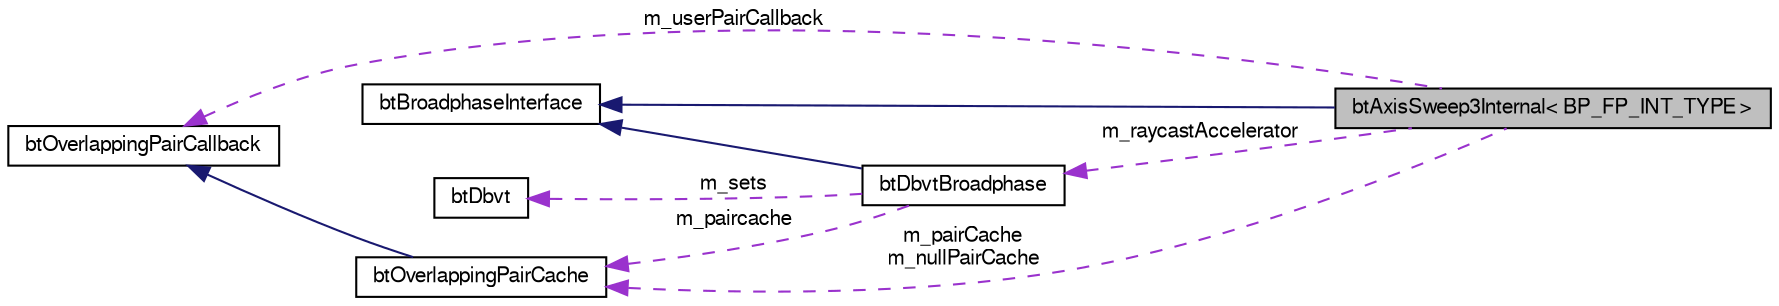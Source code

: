 digraph G
{
  bgcolor="transparent";
  edge [fontname="FreeSans",fontsize=10,labelfontname="FreeSans",labelfontsize=10];
  node [fontname="FreeSans",fontsize=10,shape=record];
  rankdir=LR;
  Node1 [label="btAxisSweep3Internal\< BP_FP_INT_TYPE \>",height=0.2,width=0.4,color="black", fillcolor="grey75", style="filled" fontcolor="black"];
  Node2 -> Node1 [dir=back,color="midnightblue",fontsize=10,style="solid"];
  Node2 [label="btBroadphaseInterface",height=0.2,width=0.4,color="black",URL="$classbt_broadphase_interface.html"];
  Node3 -> Node1 [dir=back,color="darkorchid3",fontsize=10,style="dashed",label="m_userPairCallback"];
  Node3 [label="btOverlappingPairCallback",height=0.2,width=0.4,color="black",URL="$classbt_overlapping_pair_callback.html",tooltip="The btOverlappingPairCallback class is an additional optional broadphase user callback..."];
  Node4 -> Node1 [dir=back,color="darkorchid3",fontsize=10,style="dashed",label="m_pairCache\nm_nullPairCache"];
  Node4 [label="btOverlappingPairCache",height=0.2,width=0.4,color="black",URL="$classbt_overlapping_pair_cache.html"];
  Node3 -> Node4 [dir=back,color="midnightblue",fontsize=10,style="solid"];
  Node5 -> Node1 [dir=back,color="darkorchid3",fontsize=10,style="dashed",label="m_raycastAccelerator"];
  Node5 [label="btDbvtBroadphase",height=0.2,width=0.4,color="black",URL="$structbt_dbvt_broadphase.html"];
  Node2 -> Node5 [dir=back,color="midnightblue",fontsize=10,style="solid"];
  Node4 -> Node5 [dir=back,color="darkorchid3",fontsize=10,style="dashed",label="m_paircache"];
  Node6 -> Node5 [dir=back,color="darkorchid3",fontsize=10,style="dashed",label="m_sets"];
  Node6 [label="btDbvt",height=0.2,width=0.4,color="black",URL="$structbt_dbvt.html"];
}
